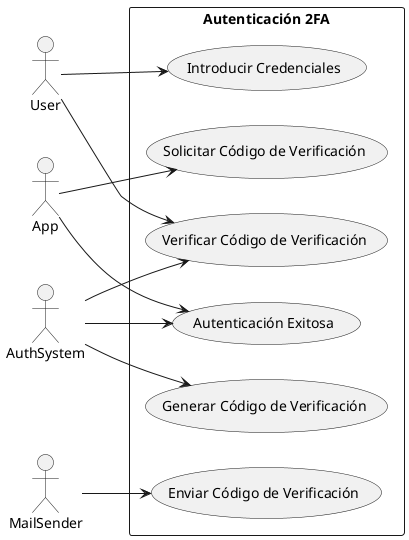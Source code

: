 @startuml
left to right direction
actor User
actor App
actor AuthSystem
actor MailSender
rectangle "Autenticación 2FA" as Auth {
  User --> (Introducir Credenciales)
  App --> (Solicitar Código de Verificación)
  AuthSystem --> (Generar Código de Verificación)
  AuthSystem --> (Verificar Código de Verificación)
  AuthSystem --> (Autenticación Exitosa)
  MailSender --> (Enviar Código de Verificación)
  User --> (Verificar Código de Verificación)
  App --> (Autenticación Exitosa)
}
@enduml